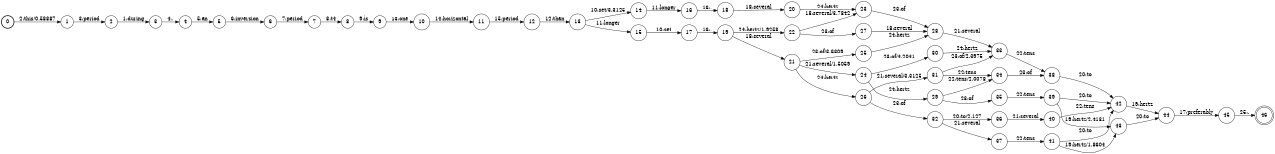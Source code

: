 digraph FST {
rankdir = LR;
size = "8.5,11";
label = "";
center = 1;
orientation = Portrait;
ranksep = "0.4";
nodesep = "0.25";
0 [label = "0", shape = circle, style = bold, fontsize = 14]
	0 -> 1 [label = "2:this/0.58887", fontsize = 14];
1 [label = "1", shape = circle, style = solid, fontsize = 14]
	1 -> 2 [label = "3:period", fontsize = 14];
2 [label = "2", shape = circle, style = solid, fontsize = 14]
	2 -> 3 [label = "1:during", fontsize = 14];
3 [label = "3", shape = circle, style = solid, fontsize = 14]
	3 -> 4 [label = "4:,", fontsize = 14];
4 [label = "4", shape = circle, style = solid, fontsize = 14]
	4 -> 5 [label = "5:an", fontsize = 14];
5 [label = "5", shape = circle, style = solid, fontsize = 14]
	5 -> 6 [label = "6:inversion", fontsize = 14];
6 [label = "6", shape = circle, style = solid, fontsize = 14]
	6 -> 7 [label = "7:period", fontsize = 14];
7 [label = "7", shape = circle, style = solid, fontsize = 14]
	7 -> 8 [label = "8:t4", fontsize = 14];
8 [label = "8", shape = circle, style = solid, fontsize = 14]
	8 -> 9 [label = "9:is", fontsize = 14];
9 [label = "9", shape = circle, style = solid, fontsize = 14]
	9 -> 10 [label = "13:one", fontsize = 14];
10 [label = "10", shape = circle, style = solid, fontsize = 14]
	10 -> 11 [label = "14:horizontal", fontsize = 14];
11 [label = "11", shape = circle, style = solid, fontsize = 14]
	11 -> 12 [label = "15:period", fontsize = 14];
12 [label = "12", shape = circle, style = solid, fontsize = 14]
	12 -> 13 [label = "12:than", fontsize = 14];
13 [label = "13", shape = circle, style = solid, fontsize = 14]
	13 -> 14 [label = "10:set/3.3125", fontsize = 14];
	13 -> 15 [label = "11:longer", fontsize = 14];
14 [label = "14", shape = circle, style = solid, fontsize = 14]
	14 -> 16 [label = "11:longer", fontsize = 14];
15 [label = "15", shape = circle, style = solid, fontsize = 14]
	15 -> 17 [label = "10:set", fontsize = 14];
16 [label = "16", shape = circle, style = solid, fontsize = 14]
	16 -> 18 [label = "16:,", fontsize = 14];
17 [label = "17", shape = circle, style = solid, fontsize = 14]
	17 -> 19 [label = "16:,", fontsize = 14];
18 [label = "18", shape = circle, style = solid, fontsize = 14]
	18 -> 20 [label = "18:several", fontsize = 14];
19 [label = "19", shape = circle, style = solid, fontsize = 14]
	19 -> 21 [label = "18:several", fontsize = 14];
	19 -> 22 [label = "24:hertz/1.9258", fontsize = 14];
20 [label = "20", shape = circle, style = solid, fontsize = 14]
	20 -> 23 [label = "24:hertz", fontsize = 14];
21 [label = "21", shape = circle, style = solid, fontsize = 14]
	21 -> 24 [label = "21:several/1.5059", fontsize = 14];
	21 -> 25 [label = "23:of/3.6309", fontsize = 14];
	21 -> 26 [label = "24:hertz", fontsize = 14];
22 [label = "22", shape = circle, style = solid, fontsize = 14]
	22 -> 23 [label = "18:several/3.7842", fontsize = 14];
	22 -> 27 [label = "23:of", fontsize = 14];
23 [label = "23", shape = circle, style = solid, fontsize = 14]
	23 -> 28 [label = "23:of", fontsize = 14];
24 [label = "24", shape = circle, style = solid, fontsize = 14]
	24 -> 30 [label = "23:of/4.2041", fontsize = 14];
	24 -> 29 [label = "24:hertz", fontsize = 14];
25 [label = "25", shape = circle, style = solid, fontsize = 14]
	25 -> 28 [label = "24:hertz", fontsize = 14];
26 [label = "26", shape = circle, style = solid, fontsize = 14]
	26 -> 31 [label = "21:several/3.3125", fontsize = 14];
	26 -> 32 [label = "23:of", fontsize = 14];
27 [label = "27", shape = circle, style = solid, fontsize = 14]
	27 -> 28 [label = "18:several", fontsize = 14];
28 [label = "28", shape = circle, style = solid, fontsize = 14]
	28 -> 33 [label = "21:several", fontsize = 14];
29 [label = "29", shape = circle, style = solid, fontsize = 14]
	29 -> 34 [label = "22:tens/2.0078", fontsize = 14];
	29 -> 35 [label = "23:of", fontsize = 14];
30 [label = "30", shape = circle, style = solid, fontsize = 14]
	30 -> 33 [label = "24:hertz", fontsize = 14];
31 [label = "31", shape = circle, style = solid, fontsize = 14]
	31 -> 34 [label = "22:tens", fontsize = 14];
	31 -> 33 [label = "23:of/2.3975", fontsize = 14];
32 [label = "32", shape = circle, style = solid, fontsize = 14]
	32 -> 37 [label = "21:several", fontsize = 14];
	32 -> 36 [label = "20:to/2.127", fontsize = 14];
33 [label = "33", shape = circle, style = solid, fontsize = 14]
	33 -> 38 [label = "22:tens", fontsize = 14];
34 [label = "34", shape = circle, style = solid, fontsize = 14]
	34 -> 38 [label = "23:of", fontsize = 14];
35 [label = "35", shape = circle, style = solid, fontsize = 14]
	35 -> 39 [label = "22:tens", fontsize = 14];
36 [label = "36", shape = circle, style = solid, fontsize = 14]
	36 -> 40 [label = "21:several", fontsize = 14];
37 [label = "37", shape = circle, style = solid, fontsize = 14]
	37 -> 41 [label = "22:tens", fontsize = 14];
38 [label = "38", shape = circle, style = solid, fontsize = 14]
	38 -> 42 [label = "20:to", fontsize = 14];
39 [label = "39", shape = circle, style = solid, fontsize = 14]
	39 -> 42 [label = "20:to", fontsize = 14];
	39 -> 43 [label = "19:hertz/2.4131", fontsize = 14];
40 [label = "40", shape = circle, style = solid, fontsize = 14]
	40 -> 42 [label = "22:tens", fontsize = 14];
41 [label = "41", shape = circle, style = solid, fontsize = 14]
	41 -> 42 [label = "20:to", fontsize = 14];
	41 -> 43 [label = "19:hertz/1.8604", fontsize = 14];
42 [label = "42", shape = circle, style = solid, fontsize = 14]
	42 -> 44 [label = "19:hertz", fontsize = 14];
43 [label = "43", shape = circle, style = solid, fontsize = 14]
	43 -> 44 [label = "20:to", fontsize = 14];
44 [label = "44", shape = circle, style = solid, fontsize = 14]
	44 -> 45 [label = "17:preferably", fontsize = 14];
45 [label = "45", shape = circle, style = solid, fontsize = 14]
	45 -> 46 [label = "25:.", fontsize = 14];
46 [label = "46", shape = doublecircle, style = solid, fontsize = 14]
}
